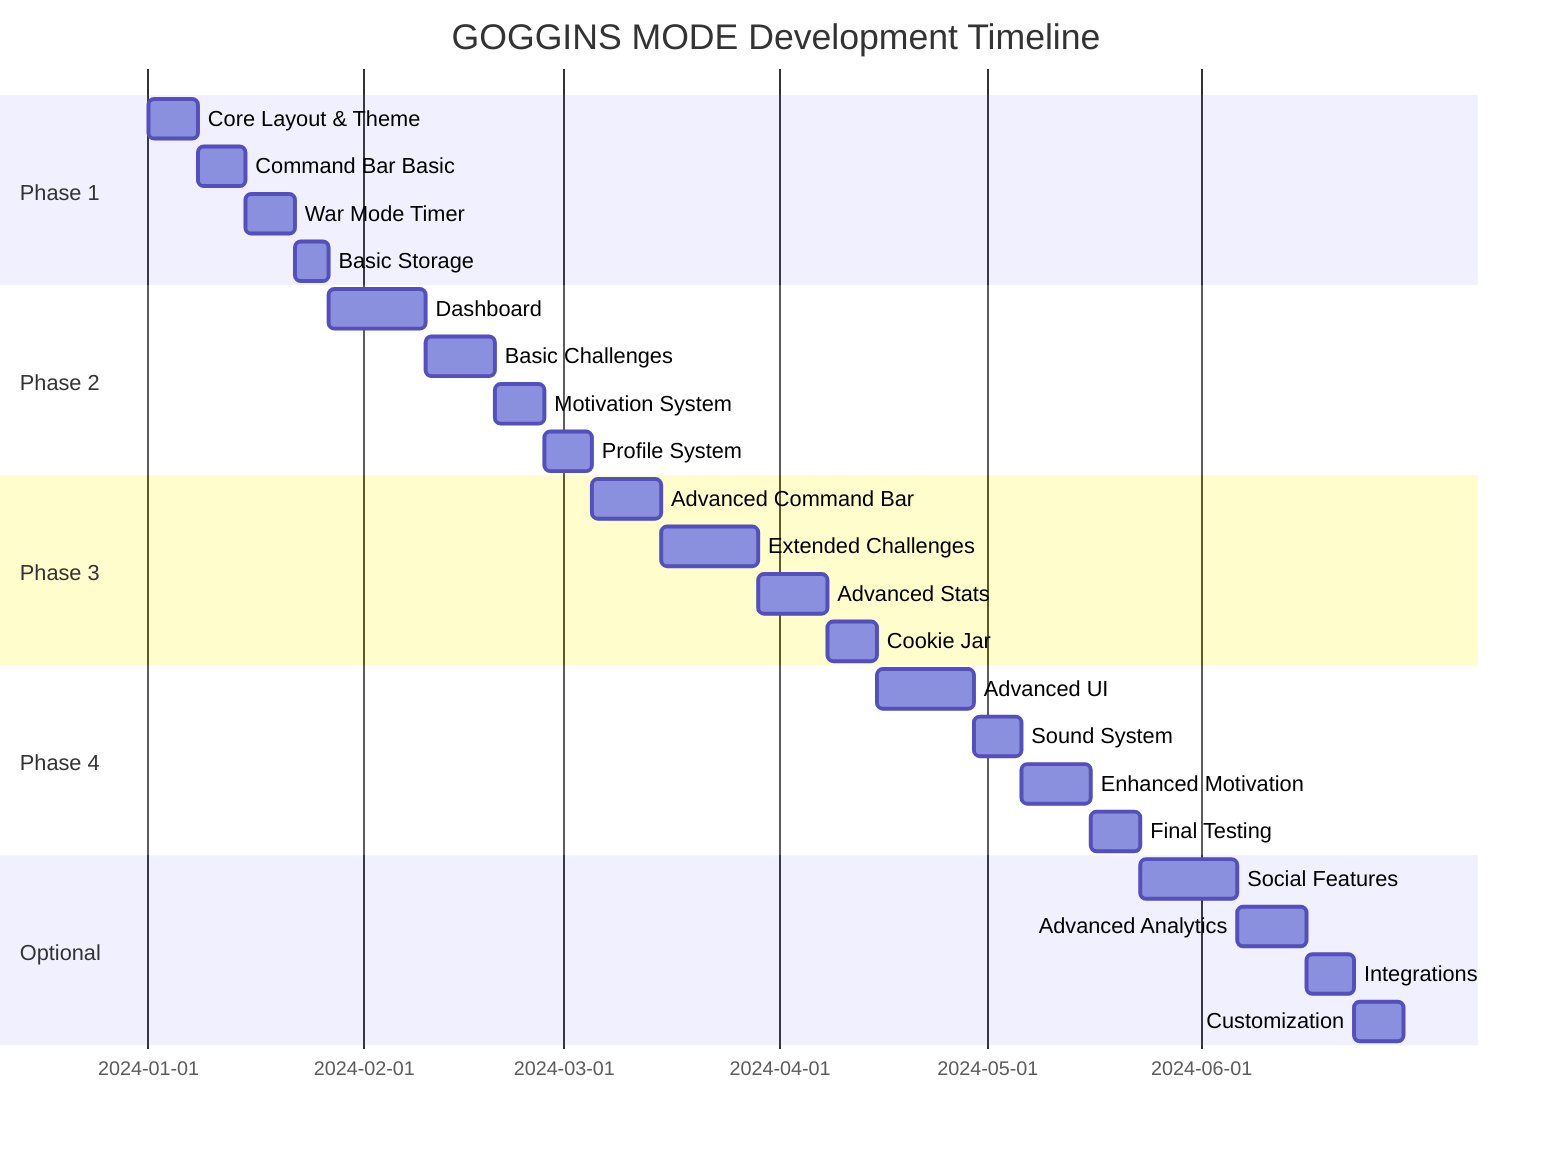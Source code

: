 gantt
    title GOGGINS MODE Development Timeline
    dateFormat  YYYY-MM-DD
    section Phase 1
    Core Layout & Theme           :2024-01-01, 7d
    Command Bar Basic            :7d
    War Mode Timer              :7d
    Basic Storage               :5d

    section Phase 2
    Dashboard                   :14d
    Basic Challenges           :10d
    Motivation System          :7d
    Profile System            :7d

    section Phase 3
    Advanced Command Bar       :10d
    Extended Challenges       :14d
    Advanced Stats            :10d
    Cookie Jar               :7d

    section Phase 4
    Advanced UI              :14d
    Sound System            :7d
    Enhanced Motivation     :10d
    Final Testing           :7d

    section Optional
    Social Features         :14d
    Advanced Analytics      :10d
    Integrations           :7d
    Customization          :7d